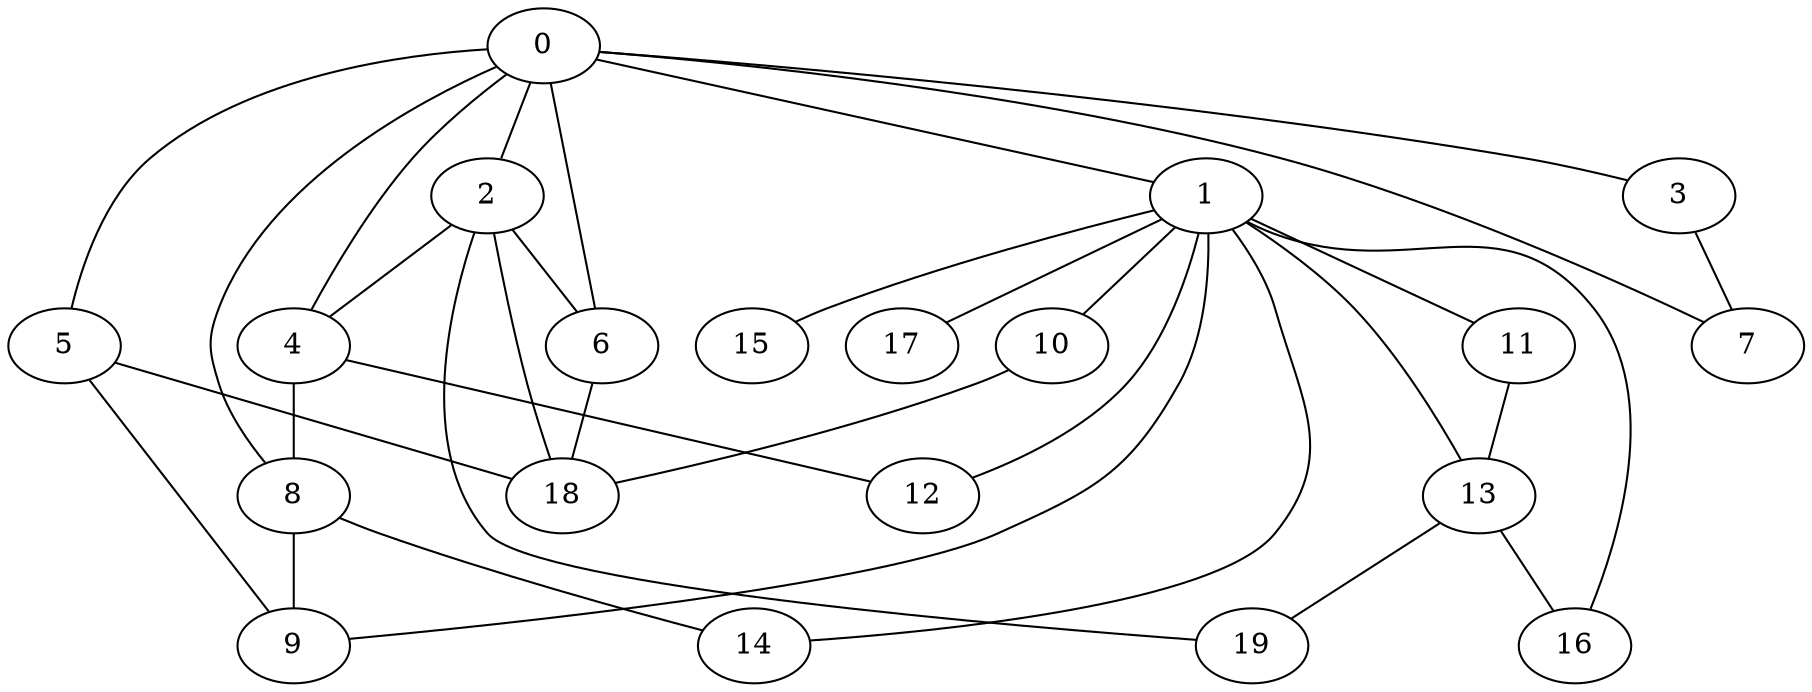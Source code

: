 graph graphname {0--1
0--2
0--3
0--4
0--5
0--6
0--7
0--8
1--9
1--10
1--11
1--12
1--13
1--14
1--15
1--16
1--17
2--4
2--6
2--18
2--19
3--7
4--8
4--12
5--9
5--18
6--18
8--9
8--14
10--18
11--13
13--16
13--19
}